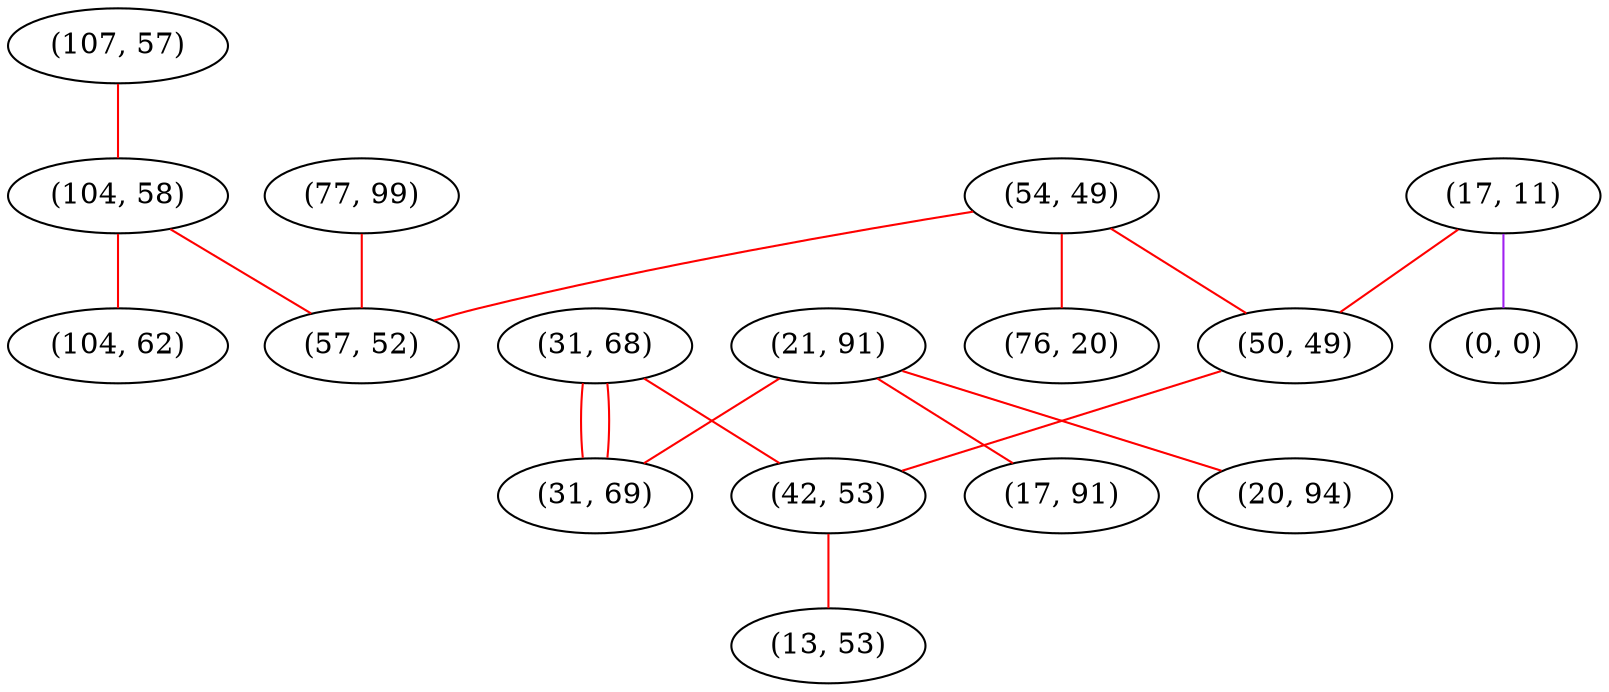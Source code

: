 graph "" {
"(77, 99)";
"(17, 11)";
"(107, 57)";
"(21, 91)";
"(31, 68)";
"(54, 49)";
"(31, 69)";
"(20, 94)";
"(50, 49)";
"(104, 58)";
"(104, 62)";
"(42, 53)";
"(76, 20)";
"(57, 52)";
"(0, 0)";
"(17, 91)";
"(13, 53)";
"(77, 99)" -- "(57, 52)"  [color=red, key=0, weight=1];
"(17, 11)" -- "(0, 0)"  [color=purple, key=0, weight=4];
"(17, 11)" -- "(50, 49)"  [color=red, key=0, weight=1];
"(107, 57)" -- "(104, 58)"  [color=red, key=0, weight=1];
"(21, 91)" -- "(31, 69)"  [color=red, key=0, weight=1];
"(21, 91)" -- "(17, 91)"  [color=red, key=0, weight=1];
"(21, 91)" -- "(20, 94)"  [color=red, key=0, weight=1];
"(31, 68)" -- "(42, 53)"  [color=red, key=0, weight=1];
"(31, 68)" -- "(31, 69)"  [color=red, key=0, weight=1];
"(31, 68)" -- "(31, 69)"  [color=red, key=1, weight=1];
"(54, 49)" -- "(76, 20)"  [color=red, key=0, weight=1];
"(54, 49)" -- "(57, 52)"  [color=red, key=0, weight=1];
"(54, 49)" -- "(50, 49)"  [color=red, key=0, weight=1];
"(50, 49)" -- "(42, 53)"  [color=red, key=0, weight=1];
"(104, 58)" -- "(104, 62)"  [color=red, key=0, weight=1];
"(104, 58)" -- "(57, 52)"  [color=red, key=0, weight=1];
"(42, 53)" -- "(13, 53)"  [color=red, key=0, weight=1];
}
